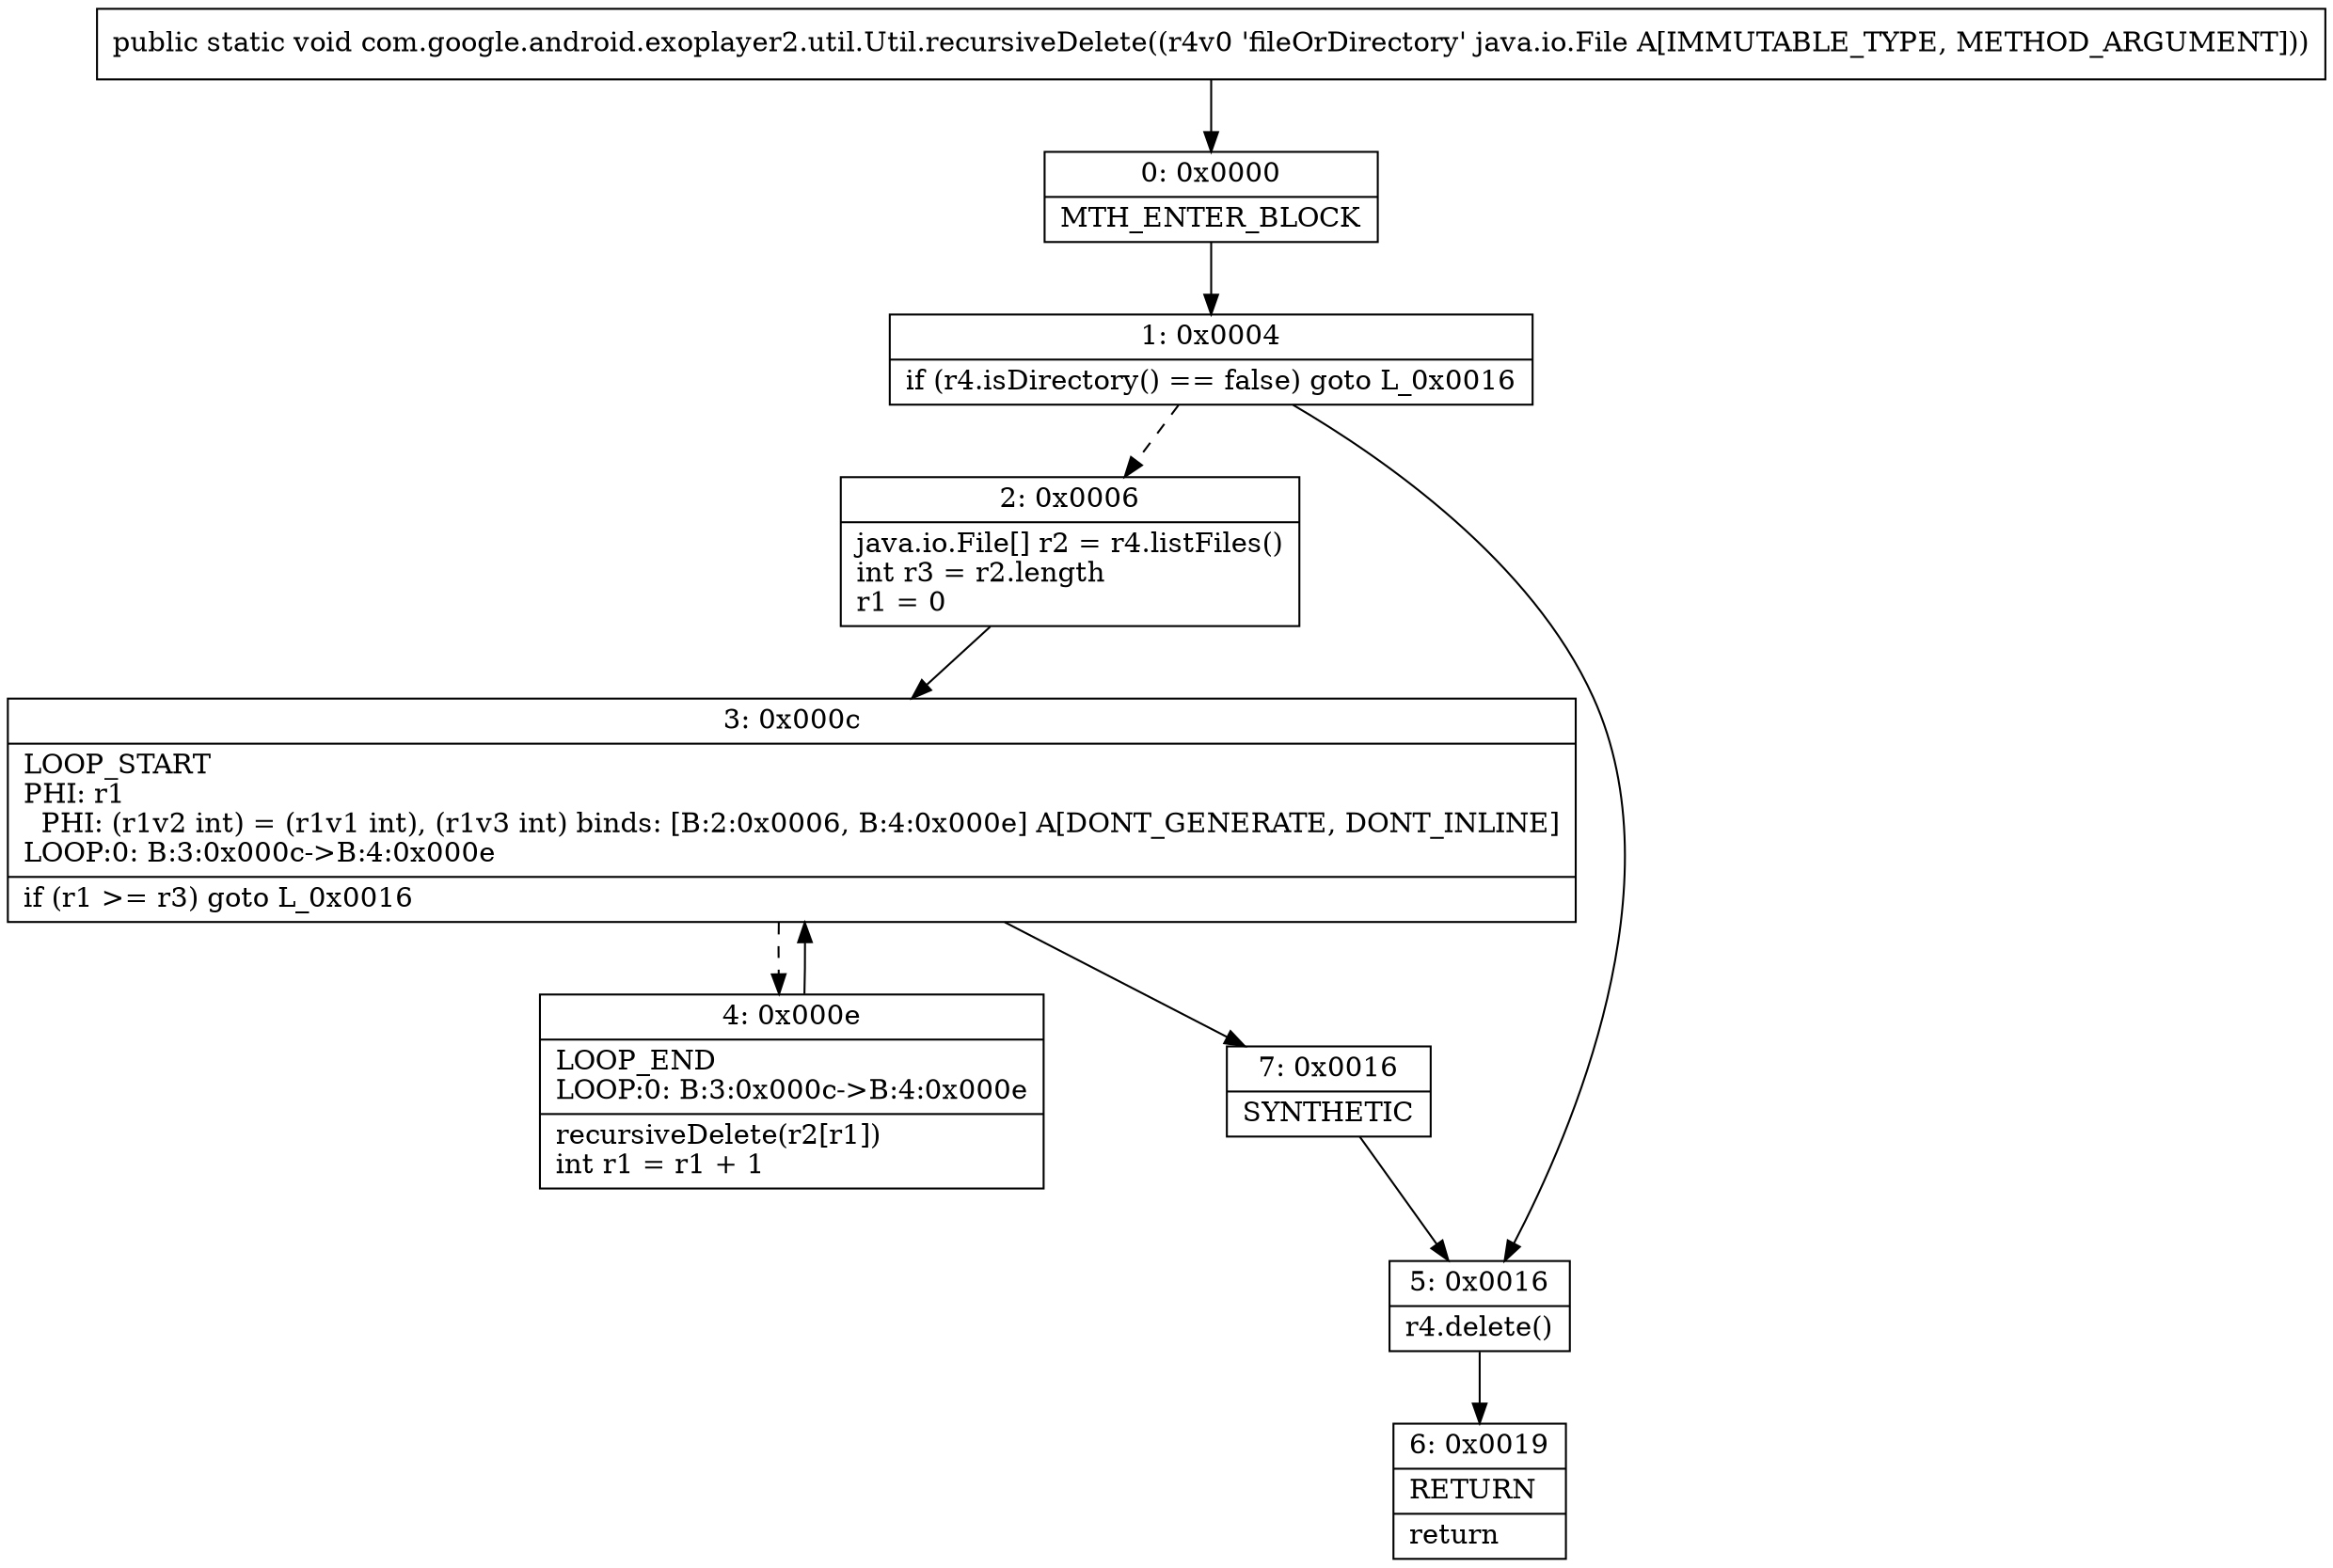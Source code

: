 digraph "CFG forcom.google.android.exoplayer2.util.Util.recursiveDelete(Ljava\/io\/File;)V" {
Node_0 [shape=record,label="{0\:\ 0x0000|MTH_ENTER_BLOCK\l}"];
Node_1 [shape=record,label="{1\:\ 0x0004|if (r4.isDirectory() == false) goto L_0x0016\l}"];
Node_2 [shape=record,label="{2\:\ 0x0006|java.io.File[] r2 = r4.listFiles()\lint r3 = r2.length\lr1 = 0\l}"];
Node_3 [shape=record,label="{3\:\ 0x000c|LOOP_START\lPHI: r1 \l  PHI: (r1v2 int) = (r1v1 int), (r1v3 int) binds: [B:2:0x0006, B:4:0x000e] A[DONT_GENERATE, DONT_INLINE]\lLOOP:0: B:3:0x000c\-\>B:4:0x000e\l|if (r1 \>= r3) goto L_0x0016\l}"];
Node_4 [shape=record,label="{4\:\ 0x000e|LOOP_END\lLOOP:0: B:3:0x000c\-\>B:4:0x000e\l|recursiveDelete(r2[r1])\lint r1 = r1 + 1\l}"];
Node_5 [shape=record,label="{5\:\ 0x0016|r4.delete()\l}"];
Node_6 [shape=record,label="{6\:\ 0x0019|RETURN\l|return\l}"];
Node_7 [shape=record,label="{7\:\ 0x0016|SYNTHETIC\l}"];
MethodNode[shape=record,label="{public static void com.google.android.exoplayer2.util.Util.recursiveDelete((r4v0 'fileOrDirectory' java.io.File A[IMMUTABLE_TYPE, METHOD_ARGUMENT])) }"];
MethodNode -> Node_0;
Node_0 -> Node_1;
Node_1 -> Node_2[style=dashed];
Node_1 -> Node_5;
Node_2 -> Node_3;
Node_3 -> Node_4[style=dashed];
Node_3 -> Node_7;
Node_4 -> Node_3;
Node_5 -> Node_6;
Node_7 -> Node_5;
}

